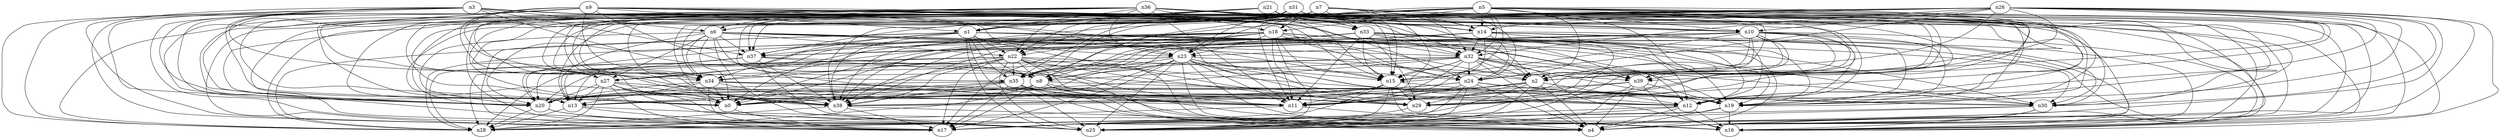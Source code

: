 digraph "" {
	n0 -> n17;
	n1 -> n8;
	n1 -> n11;
	n1 -> n12;
	n1 -> n17;
	n1 -> n19;
	n1 -> n22;
	n1 -> n25;
	n1 -> n28;
	n1 -> n29;
	n1 -> n30;
	n1 -> n34;
	n1 -> n35;
	n1 -> n37;
	n1 -> n38;
	n1 -> n39;
	n2 -> n0;
	n2 -> n4;
	n2 -> n11;
	n2 -> n12;
	n2 -> n25;
	n2 -> n28;
	n2 -> n29;
	n2 -> n38;
	n3 -> n0;
	n3 -> n2;
	n3 -> n6;
	n3 -> n8;
	n3 -> n12;
	n3 -> n15;
	n3 -> n17;
	n3 -> n20;
	n3 -> n23;
	n3 -> n24;
	n3 -> n25;
	n3 -> n28;
	n3 -> n32;
	n3 -> n34;
	n3 -> n37;
	n3 -> n39;
	n5 -> n1;
	n5 -> n2;
	n5 -> n4;
	n5 -> n8;
	n5 -> n10;
	n5 -> n12;
	n5 -> n13;
	n5 -> n14;
	n5 -> n15;
	n5 -> n16;
	n5 -> n18;
	n5 -> n20;
	n5 -> n22;
	n5 -> n23;
	n5 -> n24;
	n5 -> n25;
	n5 -> n28;
	n5 -> n29;
	n5 -> n32;
	n5 -> n34;
	n5 -> n35;
	n5 -> n38;
	n5 -> n39;
	n6 -> n0;
	n6 -> n2;
	n6 -> n11;
	n6 -> n12;
	n6 -> n13;
	n6 -> n19;
	n6 -> n20;
	n6 -> n22;
	n6 -> n25;
	n6 -> n27;
	n6 -> n32;
	n6 -> n34;
	n6 -> n37;
	n7 -> n0;
	n7 -> n4;
	n7 -> n6;
	n7 -> n11;
	n7 -> n12;
	n7 -> n13;
	n7 -> n14;
	n7 -> n15;
	n7 -> n16;
	n7 -> n18;
	n7 -> n22;
	n7 -> n30;
	n7 -> n33;
	n7 -> n34;
	n7 -> n35;
	n7 -> n37;
	n7 -> n38;
	n8 -> n0;
	n8 -> n4;
	n8 -> n16;
	n8 -> n17;
	n8 -> n19;
	n8 -> n20;
	n8 -> n28;
	n8 -> n29;
	n9 -> n0;
	n9 -> n1;
	n9 -> n2;
	n9 -> n8;
	n9 -> n10;
	n9 -> n11;
	n9 -> n13;
	n9 -> n14;
	n9 -> n15;
	n9 -> n16;
	n9 -> n17;
	n9 -> n19;
	n9 -> n23;
	n9 -> n24;
	n9 -> n25;
	n9 -> n27;
	n9 -> n28;
	n9 -> n33;
	n9 -> n34;
	n9 -> n35;
	n9 -> n38;
	n10 -> n0;
	n10 -> n2;
	n10 -> n8;
	n10 -> n11;
	n10 -> n12;
	n10 -> n15;
	n10 -> n16;
	n10 -> n17;
	n10 -> n19;
	n10 -> n23;
	n10 -> n25;
	n10 -> n29;
	n10 -> n30;
	n10 -> n35;
	n10 -> n37;
	n10 -> n38;
	n10 -> n39;
	n11 -> n4;
	n11 -> n28;
	n12 -> n4;
	n12 -> n16;
	n12 -> n17;
	n12 -> n25;
	n13 -> n16;
	n13 -> n17;
	n13 -> n28;
	n14 -> n2;
	n14 -> n11;
	n14 -> n12;
	n14 -> n16;
	n14 -> n19;
	n14 -> n24;
	n14 -> n27;
	n14 -> n28;
	n14 -> n32;
	n14 -> n35;
	n14 -> n37;
	n15 -> n11;
	n15 -> n12;
	n15 -> n13;
	n15 -> n16;
	n15 -> n17;
	n15 -> n20;
	n15 -> n25;
	n15 -> n29;
	n15 -> n38;
	n18 -> n0;
	n18 -> n2;
	n18 -> n4;
	n18 -> n8;
	n18 -> n11;
	n18 -> n12;
	n18 -> n13;
	n18 -> n15;
	n18 -> n17;
	n18 -> n19;
	n18 -> n20;
	n18 -> n23;
	n18 -> n24;
	n18 -> n25;
	n18 -> n30;
	n18 -> n35;
	n18 -> n38;
	n19 -> n4;
	n19 -> n16;
	n19 -> n28;
	n20 -> n17;
	n20 -> n25;
	n20 -> n28;
	n21 -> n0;
	n21 -> n1;
	n21 -> n2;
	n21 -> n4;
	n21 -> n10;
	n21 -> n13;
	n21 -> n15;
	n21 -> n20;
	n21 -> n22;
	n21 -> n24;
	n21 -> n27;
	n21 -> n29;
	n21 -> n30;
	n21 -> n32;
	n21 -> n33;
	n21 -> n37;
	n21 -> n38;
	n22 -> n0;
	n22 -> n4;
	n22 -> n8;
	n22 -> n11;
	n22 -> n16;
	n22 -> n17;
	n22 -> n20;
	n22 -> n24;
	n22 -> n25;
	n22 -> n28;
	n22 -> n29;
	n22 -> n30;
	n22 -> n34;
	n22 -> n35;
	n22 -> n38;
	n23 -> n0;
	n23 -> n4;
	n23 -> n8;
	n23 -> n11;
	n23 -> n12;
	n23 -> n13;
	n23 -> n15;
	n23 -> n16;
	n23 -> n17;
	n23 -> n19;
	n23 -> n20;
	n23 -> n25;
	n23 -> n28;
	n23 -> n29;
	n23 -> n35;
	n23 -> n39;
	n24 -> n0;
	n24 -> n4;
	n24 -> n11;
	n24 -> n13;
	n24 -> n17;
	n24 -> n19;
	n24 -> n20;
	n24 -> n25;
	n24 -> n30;
	n26 -> n0;
	n26 -> n1;
	n26 -> n2;
	n26 -> n10;
	n26 -> n12;
	n26 -> n14;
	n26 -> n15;
	n26 -> n16;
	n26 -> n17;
	n26 -> n19;
	n26 -> n22;
	n26 -> n24;
	n26 -> n25;
	n26 -> n29;
	n26 -> n30;
	n26 -> n32;
	n26 -> n34;
	n26 -> n37;
	n26 -> n38;
	n26 -> n39;
	n27 -> n0;
	n27 -> n4;
	n27 -> n13;
	n27 -> n17;
	n27 -> n20;
	n27 -> n25;
	n27 -> n28;
	n27 -> n29;
	n27 -> n38;
	n29 -> n25;
	n30 -> n4;
	n30 -> n16;
	n30 -> n17;
	n30 -> n25;
	n31 -> n0;
	n31 -> n1;
	n31 -> n4;
	n31 -> n11;
	n31 -> n12;
	n31 -> n14;
	n31 -> n15;
	n31 -> n16;
	n31 -> n17;
	n31 -> n19;
	n31 -> n20;
	n31 -> n23;
	n31 -> n25;
	n31 -> n27;
	n31 -> n28;
	n31 -> n29;
	n31 -> n30;
	n31 -> n32;
	n32 -> n2;
	n32 -> n4;
	n32 -> n8;
	n32 -> n11;
	n32 -> n15;
	n32 -> n16;
	n32 -> n19;
	n32 -> n20;
	n32 -> n24;
	n32 -> n27;
	n32 -> n30;
	n32 -> n35;
	n32 -> n38;
	n32 -> n39;
	n33 -> n0;
	n33 -> n2;
	n33 -> n4;
	n33 -> n8;
	n33 -> n11;
	n33 -> n12;
	n33 -> n15;
	n33 -> n16;
	n33 -> n19;
	n33 -> n20;
	n33 -> n27;
	n33 -> n29;
	n33 -> n30;
	n33 -> n32;
	n33 -> n34;
	n33 -> n37;
	n33 -> n38;
	n33 -> n39;
	n34 -> n0;
	n34 -> n11;
	n34 -> n12;
	n34 -> n13;
	n34 -> n17;
	n34 -> n19;
	n34 -> n20;
	n34 -> n38;
	n35 -> n0;
	n35 -> n4;
	n35 -> n11;
	n35 -> n13;
	n35 -> n16;
	n35 -> n17;
	n35 -> n20;
	n35 -> n25;
	n35 -> n29;
	n35 -> n38;
	n36 -> n1;
	n36 -> n4;
	n36 -> n6;
	n36 -> n8;
	n36 -> n10;
	n36 -> n11;
	n36 -> n13;
	n36 -> n14;
	n36 -> n15;
	n36 -> n18;
	n36 -> n19;
	n36 -> n20;
	n36 -> n23;
	n36 -> n25;
	n36 -> n33;
	n36 -> n34;
	n36 -> n38;
	n36 -> n39;
	n37 -> n4;
	n37 -> n12;
	n37 -> n13;
	n37 -> n20;
	n37 -> n25;
	n37 -> n28;
	n37 -> n38;
	n38 -> n4;
	n38 -> n17;
	n38 -> n28;
	n39 -> n4;
	n39 -> n11;
	n39 -> n16;
	n39 -> n19;
	n39 -> n20;
	n39 -> n25;
}
